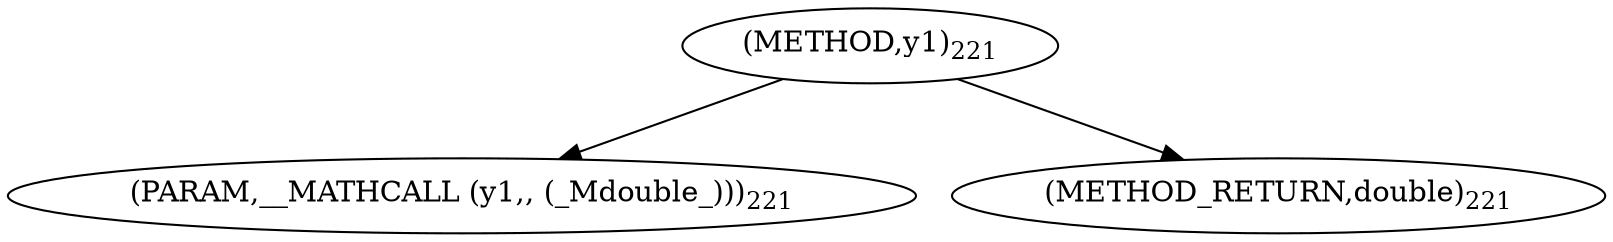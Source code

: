 digraph "y1" {  
"6356" [label = <(METHOD,y1)<SUB>221</SUB>> ]
"6357" [label = <(PARAM,__MATHCALL (y1,, (_Mdouble_)))<SUB>221</SUB>> ]
"6358" [label = <(METHOD_RETURN,double)<SUB>221</SUB>> ]
  "6356" -> "6357" 
  "6356" -> "6358" 
}

